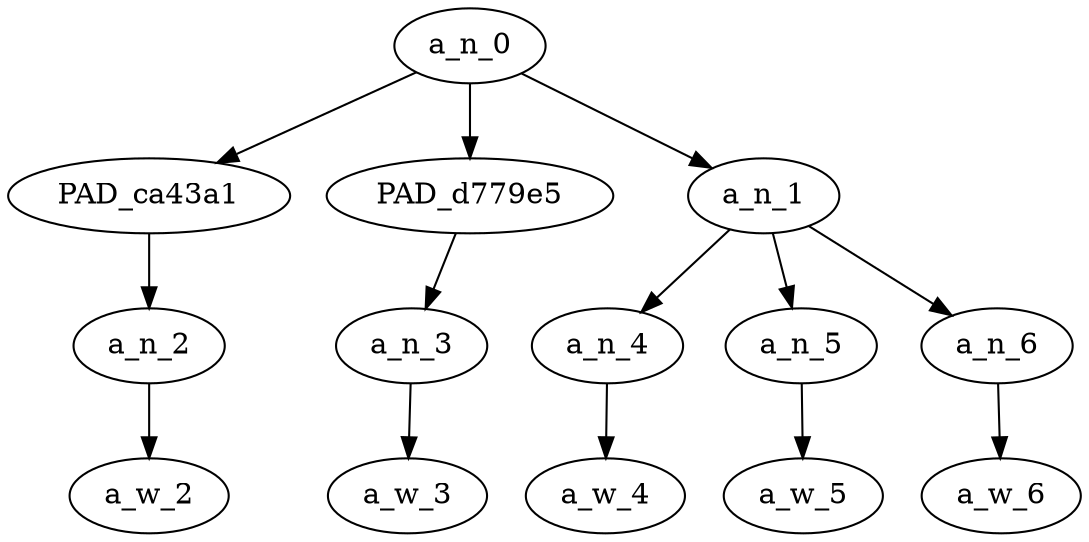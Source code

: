 strict digraph "" {
	a_n_0	[div_dir=-1,
		index=0,
		level=3,
		pos="2.6666666666666665,3!",
		text_span="[0, 1, 2, 3, 4]",
		value=1.00000000];
	PAD_ca43a1	[div_dir=1,
		index=1,
		level=2,
		pos="3.0,2!",
		text_span="[3]",
		value=0.09416879];
	a_n_0 -> PAD_ca43a1;
	PAD_d779e5	[div_dir=-1,
		index=2,
		level=2,
		pos="4.0,2!",
		text_span="[4]",
		value=0.43685798];
	a_n_0 -> PAD_d779e5;
	a_n_1	[div_dir=-1,
		index=0,
		level=2,
		pos="1.0,2!",
		text_span="[0, 1, 2]",
		value=0.46889859];
	a_n_0 -> a_n_1;
	a_n_2	[div_dir=1,
		index=3,
		level=1,
		pos="3.0,1!",
		text_span="[3]",
		value=0.09416879];
	PAD_ca43a1 -> a_n_2;
	a_w_2	[div_dir=0,
		index=3,
		level=0,
		pos="3,0!",
		text_span="[3]",
		value=and];
	a_n_2 -> a_w_2;
	a_n_3	[div_dir=-1,
		index=4,
		level=1,
		pos="4.0,1!",
		text_span="[4]",
		value=0.43685798];
	PAD_d779e5 -> a_n_3;
	a_w_3	[div_dir=0,
		index=4,
		level=0,
		pos="4,0!",
		text_span="[4]",
		value=retarded];
	a_n_3 -> a_w_3;
	a_n_4	[div_dir=1,
		index=0,
		level=1,
		pos="0.0,1!",
		text_span="[0]",
		value=0.12424174];
	a_n_1 -> a_n_4;
	a_n_5	[div_dir=-1,
		index=1,
		level=1,
		pos="1.0,1!",
		text_span="[1]",
		value=0.16478075];
	a_n_1 -> a_n_5;
	a_n_6	[div_dir=-1,
		index=2,
		level=1,
		pos="2.0,1!",
		text_span="[2]",
		value=0.17927597];
	a_n_1 -> a_n_6;
	a_w_4	[div_dir=0,
		index=0,
		level=0,
		pos="0,0!",
		text_span="[0]",
		value="<user>"];
	a_n_4 -> a_w_4;
	a_w_5	[div_dir=0,
		index=1,
		level=0,
		pos="1,0!",
		text_span="[1]",
		value="<user>1"];
	a_n_5 -> a_w_5;
	a_w_6	[div_dir=0,
		index=2,
		level=0,
		pos="2,0!",
		text_span="[2]",
		value="<user>2"];
	a_n_6 -> a_w_6;
}
